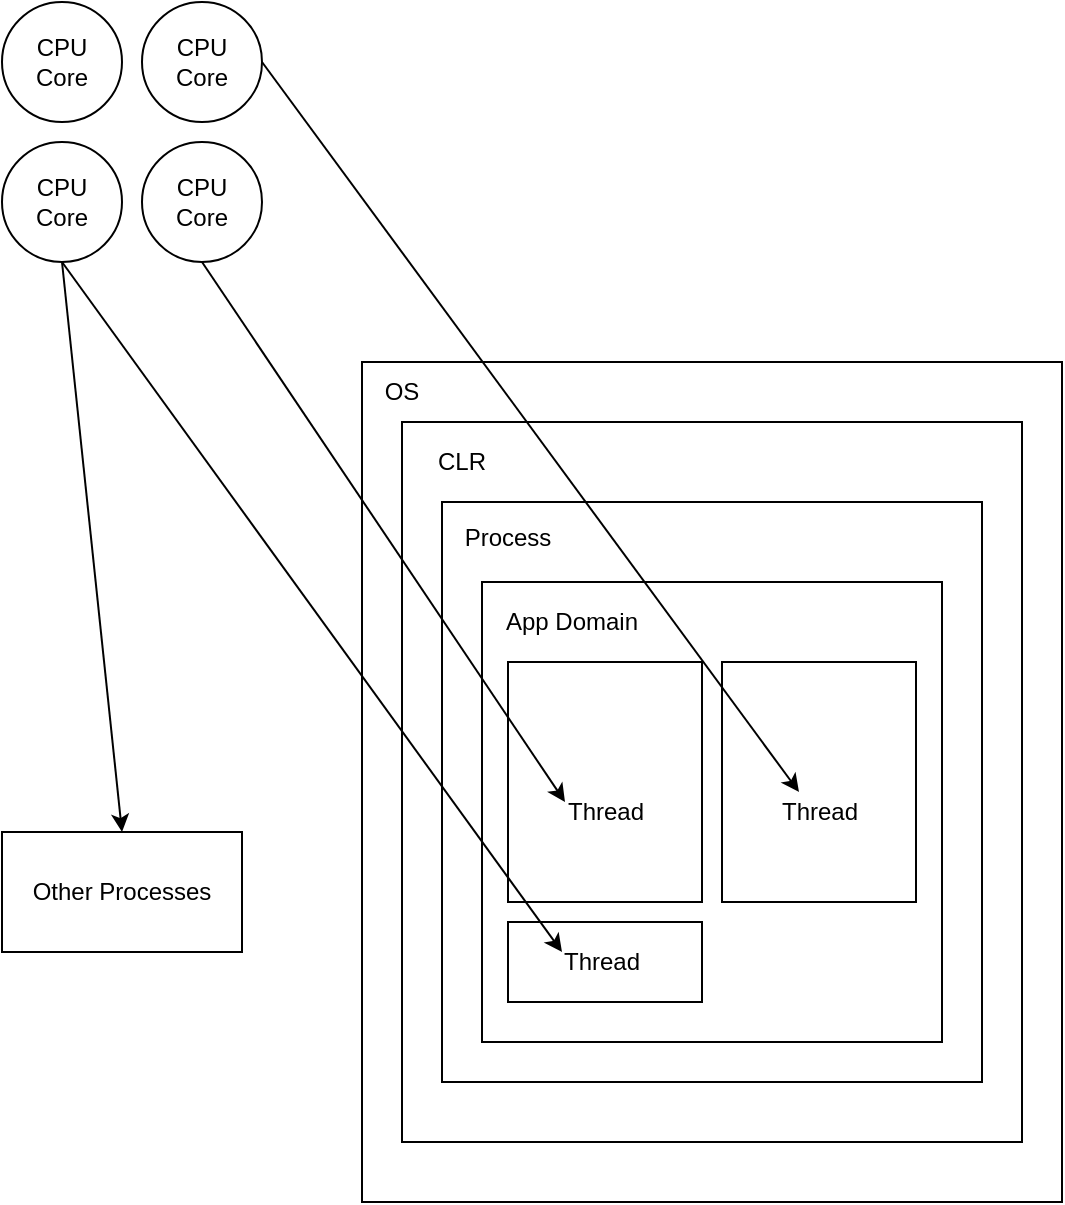 <mxfile version="12.1.7" type="device" pages="1"><diagram id="2Uhp67AoNND_vi5u2vok" name="Page-1"><mxGraphModel dx="1422" dy="942" grid="1" gridSize="10" guides="1" tooltips="1" connect="1" arrows="1" fold="1" page="1" pageScale="1" pageWidth="850" pageHeight="1100" math="0" shadow="0"><root><mxCell id="0"/><mxCell id="1" parent="0"/><mxCell id="2a2BPShjKuqeQqCXOGCw-11" value="" style="rounded=0;whiteSpace=wrap;html=1;" vertex="1" parent="1"><mxGeometry x="330" y="270" width="350" height="420" as="geometry"/></mxCell><mxCell id="2a2BPShjKuqeQqCXOGCw-9" value="" style="rounded=0;whiteSpace=wrap;html=1;" vertex="1" parent="1"><mxGeometry x="350" y="300" width="310" height="360" as="geometry"/></mxCell><mxCell id="2a2BPShjKuqeQqCXOGCw-1" value="" style="rounded=0;whiteSpace=wrap;html=1;" vertex="1" parent="1"><mxGeometry x="370" y="340" width="270" height="290" as="geometry"/></mxCell><mxCell id="2a2BPShjKuqeQqCXOGCw-2" value="Process" style="text;html=1;strokeColor=none;fillColor=none;align=center;verticalAlign=middle;whiteSpace=wrap;rounded=0;" vertex="1" parent="1"><mxGeometry x="383" y="348" width="40" height="20" as="geometry"/></mxCell><mxCell id="2a2BPShjKuqeQqCXOGCw-3" value="" style="rounded=0;whiteSpace=wrap;html=1;" vertex="1" parent="1"><mxGeometry x="390" y="380" width="230" height="230" as="geometry"/></mxCell><mxCell id="2a2BPShjKuqeQqCXOGCw-4" value="App Domain" style="text;html=1;strokeColor=none;fillColor=none;align=center;verticalAlign=middle;whiteSpace=wrap;rounded=0;" vertex="1" parent="1"><mxGeometry x="400" y="390" width="70" height="20" as="geometry"/></mxCell><mxCell id="2a2BPShjKuqeQqCXOGCw-5" value="" style="rounded=0;whiteSpace=wrap;html=1;" vertex="1" parent="1"><mxGeometry x="403" y="420" width="97" height="120" as="geometry"/></mxCell><mxCell id="2a2BPShjKuqeQqCXOGCw-6" value="Thread" style="text;html=1;strokeColor=none;fillColor=none;align=center;verticalAlign=middle;whiteSpace=wrap;rounded=0;" vertex="1" parent="1"><mxGeometry x="431.5" y="485" width="40" height="20" as="geometry"/></mxCell><mxCell id="2a2BPShjKuqeQqCXOGCw-7" value="" style="rounded=0;whiteSpace=wrap;html=1;" vertex="1" parent="1"><mxGeometry x="510" y="420" width="97" height="120" as="geometry"/></mxCell><mxCell id="2a2BPShjKuqeQqCXOGCw-8" value="Thread" style="text;html=1;strokeColor=none;fillColor=none;align=center;verticalAlign=middle;whiteSpace=wrap;rounded=0;" vertex="1" parent="1"><mxGeometry x="538.5" y="485" width="40" height="20" as="geometry"/></mxCell><mxCell id="2a2BPShjKuqeQqCXOGCw-10" value="CLR" style="text;html=1;strokeColor=none;fillColor=none;align=center;verticalAlign=middle;whiteSpace=wrap;rounded=0;" vertex="1" parent="1"><mxGeometry x="360" y="310" width="40" height="20" as="geometry"/></mxCell><mxCell id="2a2BPShjKuqeQqCXOGCw-12" value="OS" style="text;html=1;strokeColor=none;fillColor=none;align=center;verticalAlign=middle;whiteSpace=wrap;rounded=0;" vertex="1" parent="1"><mxGeometry x="330" y="275" width="40" height="20" as="geometry"/></mxCell><mxCell id="2a2BPShjKuqeQqCXOGCw-13" value="CPU&lt;br&gt;Core" style="ellipse;whiteSpace=wrap;html=1;" vertex="1" parent="1"><mxGeometry x="150" y="90" width="60" height="60" as="geometry"/></mxCell><mxCell id="2a2BPShjKuqeQqCXOGCw-14" value="CPU&lt;br&gt;Core" style="ellipse;whiteSpace=wrap;html=1;" vertex="1" parent="1"><mxGeometry x="220" y="90" width="60" height="60" as="geometry"/></mxCell><mxCell id="2a2BPShjKuqeQqCXOGCw-15" value="CPU&lt;br&gt;Core" style="ellipse;whiteSpace=wrap;html=1;" vertex="1" parent="1"><mxGeometry x="150" y="160" width="60" height="60" as="geometry"/></mxCell><mxCell id="2a2BPShjKuqeQqCXOGCw-16" value="CPU&lt;br&gt;Core" style="ellipse;whiteSpace=wrap;html=1;" vertex="1" parent="1"><mxGeometry x="220" y="160" width="60" height="60" as="geometry"/></mxCell><mxCell id="2a2BPShjKuqeQqCXOGCw-17" value="" style="endArrow=classic;html=1;exitX=0.5;exitY=1;exitDx=0;exitDy=0;entryX=0;entryY=0.25;entryDx=0;entryDy=0;" edge="1" parent="1" source="2a2BPShjKuqeQqCXOGCw-16" target="2a2BPShjKuqeQqCXOGCw-6"><mxGeometry width="50" height="50" relative="1" as="geometry"><mxPoint x="150" y="760" as="sourcePoint"/><mxPoint x="200" y="710" as="targetPoint"/></mxGeometry></mxCell><mxCell id="2a2BPShjKuqeQqCXOGCw-19" value="" style="endArrow=classic;html=1;entryX=0.25;entryY=0;entryDx=0;entryDy=0;exitX=1;exitY=0.5;exitDx=0;exitDy=0;" edge="1" parent="1" source="2a2BPShjKuqeQqCXOGCw-14" target="2a2BPShjKuqeQqCXOGCw-8"><mxGeometry width="50" height="50" relative="1" as="geometry"><mxPoint x="150" y="760" as="sourcePoint"/><mxPoint x="200" y="710" as="targetPoint"/></mxGeometry></mxCell><mxCell id="2a2BPShjKuqeQqCXOGCw-20" value="" style="rounded=0;whiteSpace=wrap;html=1;" vertex="1" parent="1"><mxGeometry x="403" y="550" width="97" height="40" as="geometry"/></mxCell><mxCell id="2a2BPShjKuqeQqCXOGCw-21" value="Thread" style="text;html=1;strokeColor=none;fillColor=none;align=center;verticalAlign=middle;whiteSpace=wrap;rounded=0;" vertex="1" parent="1"><mxGeometry x="430" y="560" width="40" height="20" as="geometry"/></mxCell><mxCell id="2a2BPShjKuqeQqCXOGCw-22" value="" style="endArrow=classic;html=1;entryX=0;entryY=0.25;entryDx=0;entryDy=0;exitX=0.5;exitY=1;exitDx=0;exitDy=0;" edge="1" parent="1" source="2a2BPShjKuqeQqCXOGCw-15" target="2a2BPShjKuqeQqCXOGCw-21"><mxGeometry width="50" height="50" relative="1" as="geometry"><mxPoint x="150" y="760" as="sourcePoint"/><mxPoint x="200" y="710" as="targetPoint"/></mxGeometry></mxCell><mxCell id="2a2BPShjKuqeQqCXOGCw-24" value="Other Processes" style="rounded=0;whiteSpace=wrap;html=1;" vertex="1" parent="1"><mxGeometry x="150" y="505" width="120" height="60" as="geometry"/></mxCell><mxCell id="2a2BPShjKuqeQqCXOGCw-25" value="" style="endArrow=classic;html=1;exitX=0.5;exitY=1;exitDx=0;exitDy=0;entryX=0.5;entryY=0;entryDx=0;entryDy=0;" edge="1" parent="1" source="2a2BPShjKuqeQqCXOGCw-15" target="2a2BPShjKuqeQqCXOGCw-24"><mxGeometry width="50" height="50" relative="1" as="geometry"><mxPoint x="150" y="760" as="sourcePoint"/><mxPoint x="200" y="710" as="targetPoint"/></mxGeometry></mxCell></root></mxGraphModel></diagram></mxfile>
